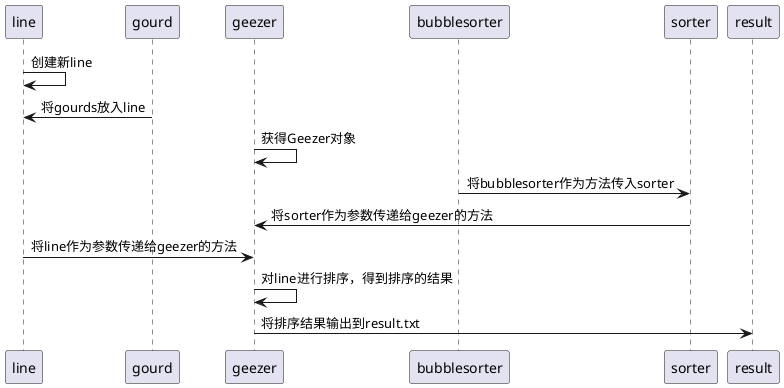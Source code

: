 @startuml

line -> line : 创建新line

gourd -> line : 将gourds放入line

geezer -> geezer : 获得Geezer对象

bubblesorter -> sorter : 将bubblesorter作为方法传入sorter

sorter -> geezer : 将sorter作为参数传递给geezer的方法

line -> geezer : 将line作为参数传递给geezer的方法

geezer -> geezer : 对line进行排序，得到排序的结果

geezer -> result : 将排序结果输出到result.txt

@enduml